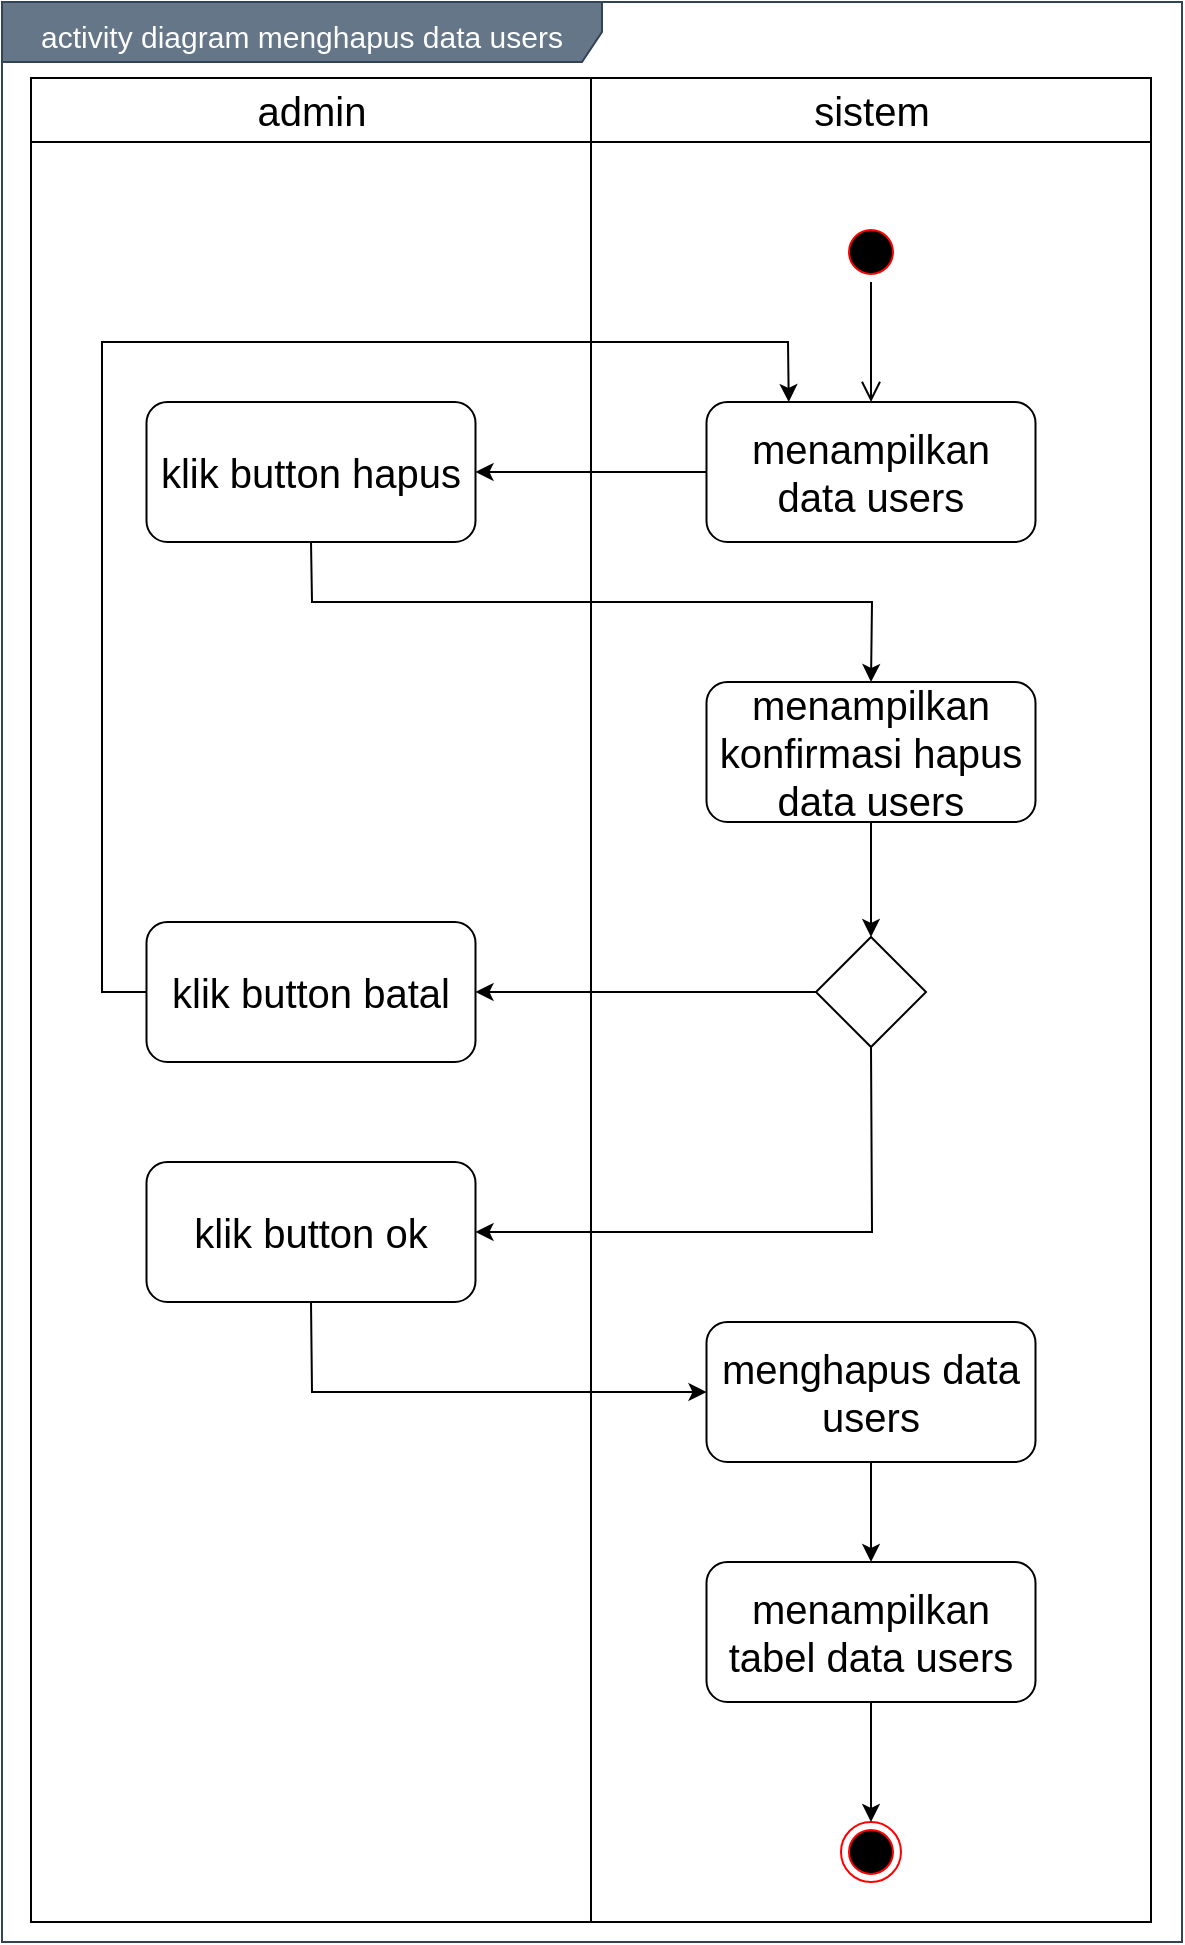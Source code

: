 <mxfile version="14.9.6" type="device"><diagram id="Llbu7rJ_JM6D3OsOSf7Y" name="Page-1"><mxGraphModel dx="1199" dy="653" grid="1" gridSize="10" guides="1" tooltips="1" connect="1" arrows="1" fold="1" page="1" pageScale="1" pageWidth="850" pageHeight="1100" math="0" shadow="0"><root><mxCell id="0"/><mxCell id="1" parent="0"/><mxCell id="XR_GLs_lIkyx6cVbCN56-1" value="&lt;font style=&quot;font-size: 15px&quot;&gt;activity diagram menghapus data users&lt;/font&gt;" style="shape=umlFrame;whiteSpace=wrap;html=1;fontSize=20;align=center;width=300;height=30;fillColor=#647687;strokeColor=#314354;fontColor=#ffffff;" vertex="1" parent="1"><mxGeometry x="150" y="90" width="590" height="970" as="geometry"/></mxCell><mxCell id="XR_GLs_lIkyx6cVbCN56-2" value="admin" style="swimlane;whiteSpace=wrap;fontSize=20;fontStyle=0;startSize=32;" vertex="1" parent="1"><mxGeometry x="164.5" y="128" width="280" height="922" as="geometry"/></mxCell><mxCell id="XR_GLs_lIkyx6cVbCN56-3" value="" style="ellipse;html=1;shape=startState;fillColor=#000000;strokeColor=#ff0000;" vertex="1" parent="XR_GLs_lIkyx6cVbCN56-2"><mxGeometry x="405" y="72" width="30" height="30" as="geometry"/></mxCell><mxCell id="XR_GLs_lIkyx6cVbCN56-4" value="sistem" style="swimlane;whiteSpace=wrap;fontSize=20;fontStyle=0;startSize=32;" vertex="1" parent="1"><mxGeometry x="444.5" y="128" width="280" height="922" as="geometry"/></mxCell><mxCell id="XR_GLs_lIkyx6cVbCN56-5" value="menampilkan konfirmasi hapus data users" style="rounded=1;whiteSpace=wrap;html=1;fontSize=20;align=center;" vertex="1" parent="XR_GLs_lIkyx6cVbCN56-4"><mxGeometry x="57.75" y="302" width="164.5" height="70" as="geometry"/></mxCell><mxCell id="XR_GLs_lIkyx6cVbCN56-21" value="" style="rhombus;whiteSpace=wrap;html=1;" vertex="1" parent="XR_GLs_lIkyx6cVbCN56-4"><mxGeometry x="112.5" y="429.5" width="55" height="55" as="geometry"/></mxCell><mxCell id="XR_GLs_lIkyx6cVbCN56-22" value="" style="endArrow=classic;html=1;entryX=0.5;entryY=0;entryDx=0;entryDy=0;exitX=0.5;exitY=1;exitDx=0;exitDy=0;" edge="1" parent="XR_GLs_lIkyx6cVbCN56-4" source="XR_GLs_lIkyx6cVbCN56-5" target="XR_GLs_lIkyx6cVbCN56-21"><mxGeometry width="50" height="50" relative="1" as="geometry"><mxPoint x="-44.5" y="502" as="sourcePoint"/><mxPoint x="5.5" y="452" as="targetPoint"/></mxGeometry></mxCell><mxCell id="XR_GLs_lIkyx6cVbCN56-13" value="" style="ellipse;html=1;shape=endState;fillColor=#000000;strokeColor=#ff0000;" vertex="1" parent="XR_GLs_lIkyx6cVbCN56-4"><mxGeometry x="125" y="872" width="30" height="30" as="geometry"/></mxCell><mxCell id="XR_GLs_lIkyx6cVbCN56-14" value="menghapus data users" style="rounded=1;whiteSpace=wrap;html=1;fontSize=20;align=center;" vertex="1" parent="XR_GLs_lIkyx6cVbCN56-4"><mxGeometry x="57.75" y="622" width="164.5" height="70" as="geometry"/></mxCell><mxCell id="XR_GLs_lIkyx6cVbCN56-15" value="menampilkan tabel data users" style="rounded=1;whiteSpace=wrap;html=1;fontSize=20;align=center;" vertex="1" parent="XR_GLs_lIkyx6cVbCN56-4"><mxGeometry x="57.75" y="742" width="164.5" height="70" as="geometry"/></mxCell><mxCell id="XR_GLs_lIkyx6cVbCN56-19" value="" style="endArrow=classic;html=1;entryX=0.5;entryY=0;entryDx=0;entryDy=0;exitX=0.5;exitY=1;exitDx=0;exitDy=0;" edge="1" parent="XR_GLs_lIkyx6cVbCN56-4" source="XR_GLs_lIkyx6cVbCN56-14" target="XR_GLs_lIkyx6cVbCN56-15"><mxGeometry width="50" height="50" relative="1" as="geometry"><mxPoint x="-47.75" y="667" as="sourcePoint"/><mxPoint x="67.75" y="667" as="targetPoint"/></mxGeometry></mxCell><mxCell id="XR_GLs_lIkyx6cVbCN56-20" value="" style="endArrow=classic;html=1;entryX=0.5;entryY=0;entryDx=0;entryDy=0;exitX=0.5;exitY=1;exitDx=0;exitDy=0;" edge="1" parent="XR_GLs_lIkyx6cVbCN56-4" source="XR_GLs_lIkyx6cVbCN56-15" target="XR_GLs_lIkyx6cVbCN56-13"><mxGeometry width="50" height="50" relative="1" as="geometry"><mxPoint x="150" y="702" as="sourcePoint"/><mxPoint x="150" y="752" as="targetPoint"/></mxGeometry></mxCell><mxCell id="XR_GLs_lIkyx6cVbCN56-6" value="menampilkan data users" style="rounded=1;whiteSpace=wrap;html=1;fontSize=20;align=center;" vertex="1" parent="1"><mxGeometry x="502.25" y="290" width="164.5" height="70" as="geometry"/></mxCell><mxCell id="XR_GLs_lIkyx6cVbCN56-7" value="" style="edgeStyle=orthogonalEdgeStyle;html=1;verticalAlign=bottom;endArrow=open;endSize=8;entryX=0.5;entryY=0;entryDx=0;entryDy=0;" edge="1" parent="1" source="XR_GLs_lIkyx6cVbCN56-3" target="XR_GLs_lIkyx6cVbCN56-6"><mxGeometry relative="1" as="geometry"><mxPoint x="584.5" y="290" as="targetPoint"/></mxGeometry></mxCell><mxCell id="XR_GLs_lIkyx6cVbCN56-8" value="klik button hapus" style="rounded=1;whiteSpace=wrap;html=1;fontSize=20;align=center;" vertex="1" parent="1"><mxGeometry x="222.25" y="290" width="164.5" height="70" as="geometry"/></mxCell><mxCell id="XR_GLs_lIkyx6cVbCN56-9" value="klik button batal" style="rounded=1;whiteSpace=wrap;html=1;fontSize=20;align=center;" vertex="1" parent="1"><mxGeometry x="222.25" y="550" width="164.5" height="70" as="geometry"/></mxCell><mxCell id="XR_GLs_lIkyx6cVbCN56-10" value="" style="endArrow=classic;html=1;entryX=1;entryY=0.5;entryDx=0;entryDy=0;exitX=0;exitY=0.5;exitDx=0;exitDy=0;" edge="1" parent="1" source="XR_GLs_lIkyx6cVbCN56-6" target="XR_GLs_lIkyx6cVbCN56-8"><mxGeometry width="50" height="50" relative="1" as="geometry"><mxPoint x="460" y="370" as="sourcePoint"/><mxPoint x="380" y="330" as="targetPoint"/></mxGeometry></mxCell><mxCell id="XR_GLs_lIkyx6cVbCN56-11" value="" style="endArrow=classic;html=1;entryX=0.5;entryY=0;entryDx=0;entryDy=0;exitX=0.5;exitY=1;exitDx=0;exitDy=0;rounded=0;" edge="1" parent="1" source="XR_GLs_lIkyx6cVbCN56-8" target="XR_GLs_lIkyx6cVbCN56-5"><mxGeometry width="50" height="50" relative="1" as="geometry"><mxPoint x="396.75" y="475" as="sourcePoint"/><mxPoint x="512.25" y="475" as="targetPoint"/><Array as="points"><mxPoint x="305" y="390"/><mxPoint x="585" y="390"/></Array></mxGeometry></mxCell><mxCell id="XR_GLs_lIkyx6cVbCN56-12" value="klik button ok" style="rounded=1;whiteSpace=wrap;html=1;fontSize=20;align=center;" vertex="1" parent="1"><mxGeometry x="222.25" y="670" width="164.5" height="70" as="geometry"/></mxCell><mxCell id="XR_GLs_lIkyx6cVbCN56-23" value="" style="endArrow=classic;html=1;entryX=1;entryY=0.5;entryDx=0;entryDy=0;exitX=0;exitY=0.5;exitDx=0;exitDy=0;" edge="1" parent="1" source="XR_GLs_lIkyx6cVbCN56-21" target="XR_GLs_lIkyx6cVbCN56-9"><mxGeometry width="50" height="50" relative="1" as="geometry"><mxPoint x="594.5" y="510" as="sourcePoint"/><mxPoint x="594.5" y="567.5" as="targetPoint"/></mxGeometry></mxCell><mxCell id="XR_GLs_lIkyx6cVbCN56-25" value="" style="endArrow=classic;html=1;exitX=0.5;exitY=1;exitDx=0;exitDy=0;entryX=1;entryY=0.5;entryDx=0;entryDy=0;rounded=0;" edge="1" parent="1" source="XR_GLs_lIkyx6cVbCN56-21" target="XR_GLs_lIkyx6cVbCN56-12"><mxGeometry width="50" height="50" relative="1" as="geometry"><mxPoint x="594.5" y="510" as="sourcePoint"/><mxPoint x="390" y="710" as="targetPoint"/><Array as="points"><mxPoint x="585" y="705"/></Array></mxGeometry></mxCell><mxCell id="XR_GLs_lIkyx6cVbCN56-26" value="" style="endArrow=classic;html=1;exitX=0;exitY=0.5;exitDx=0;exitDy=0;entryX=0.25;entryY=0;entryDx=0;entryDy=0;rounded=0;" edge="1" parent="1" source="XR_GLs_lIkyx6cVbCN56-9" target="XR_GLs_lIkyx6cVbCN56-6"><mxGeometry width="50" height="50" relative="1" as="geometry"><mxPoint x="567" y="595" as="sourcePoint"/><mxPoint x="396.75" y="595" as="targetPoint"/><Array as="points"><mxPoint x="200" y="585"/><mxPoint x="200" y="260"/><mxPoint x="543" y="260"/></Array></mxGeometry></mxCell><mxCell id="XR_GLs_lIkyx6cVbCN56-27" value="" style="endArrow=classic;html=1;exitX=0.5;exitY=1;exitDx=0;exitDy=0;entryX=0;entryY=0.5;entryDx=0;entryDy=0;rounded=0;" edge="1" parent="1" source="XR_GLs_lIkyx6cVbCN56-12" target="XR_GLs_lIkyx6cVbCN56-14"><mxGeometry width="50" height="50" relative="1" as="geometry"><mxPoint x="400" y="870" as="sourcePoint"/><mxPoint x="450" y="820" as="targetPoint"/><Array as="points"><mxPoint x="305" y="785"/></Array></mxGeometry></mxCell></root></mxGraphModel></diagram></mxfile>